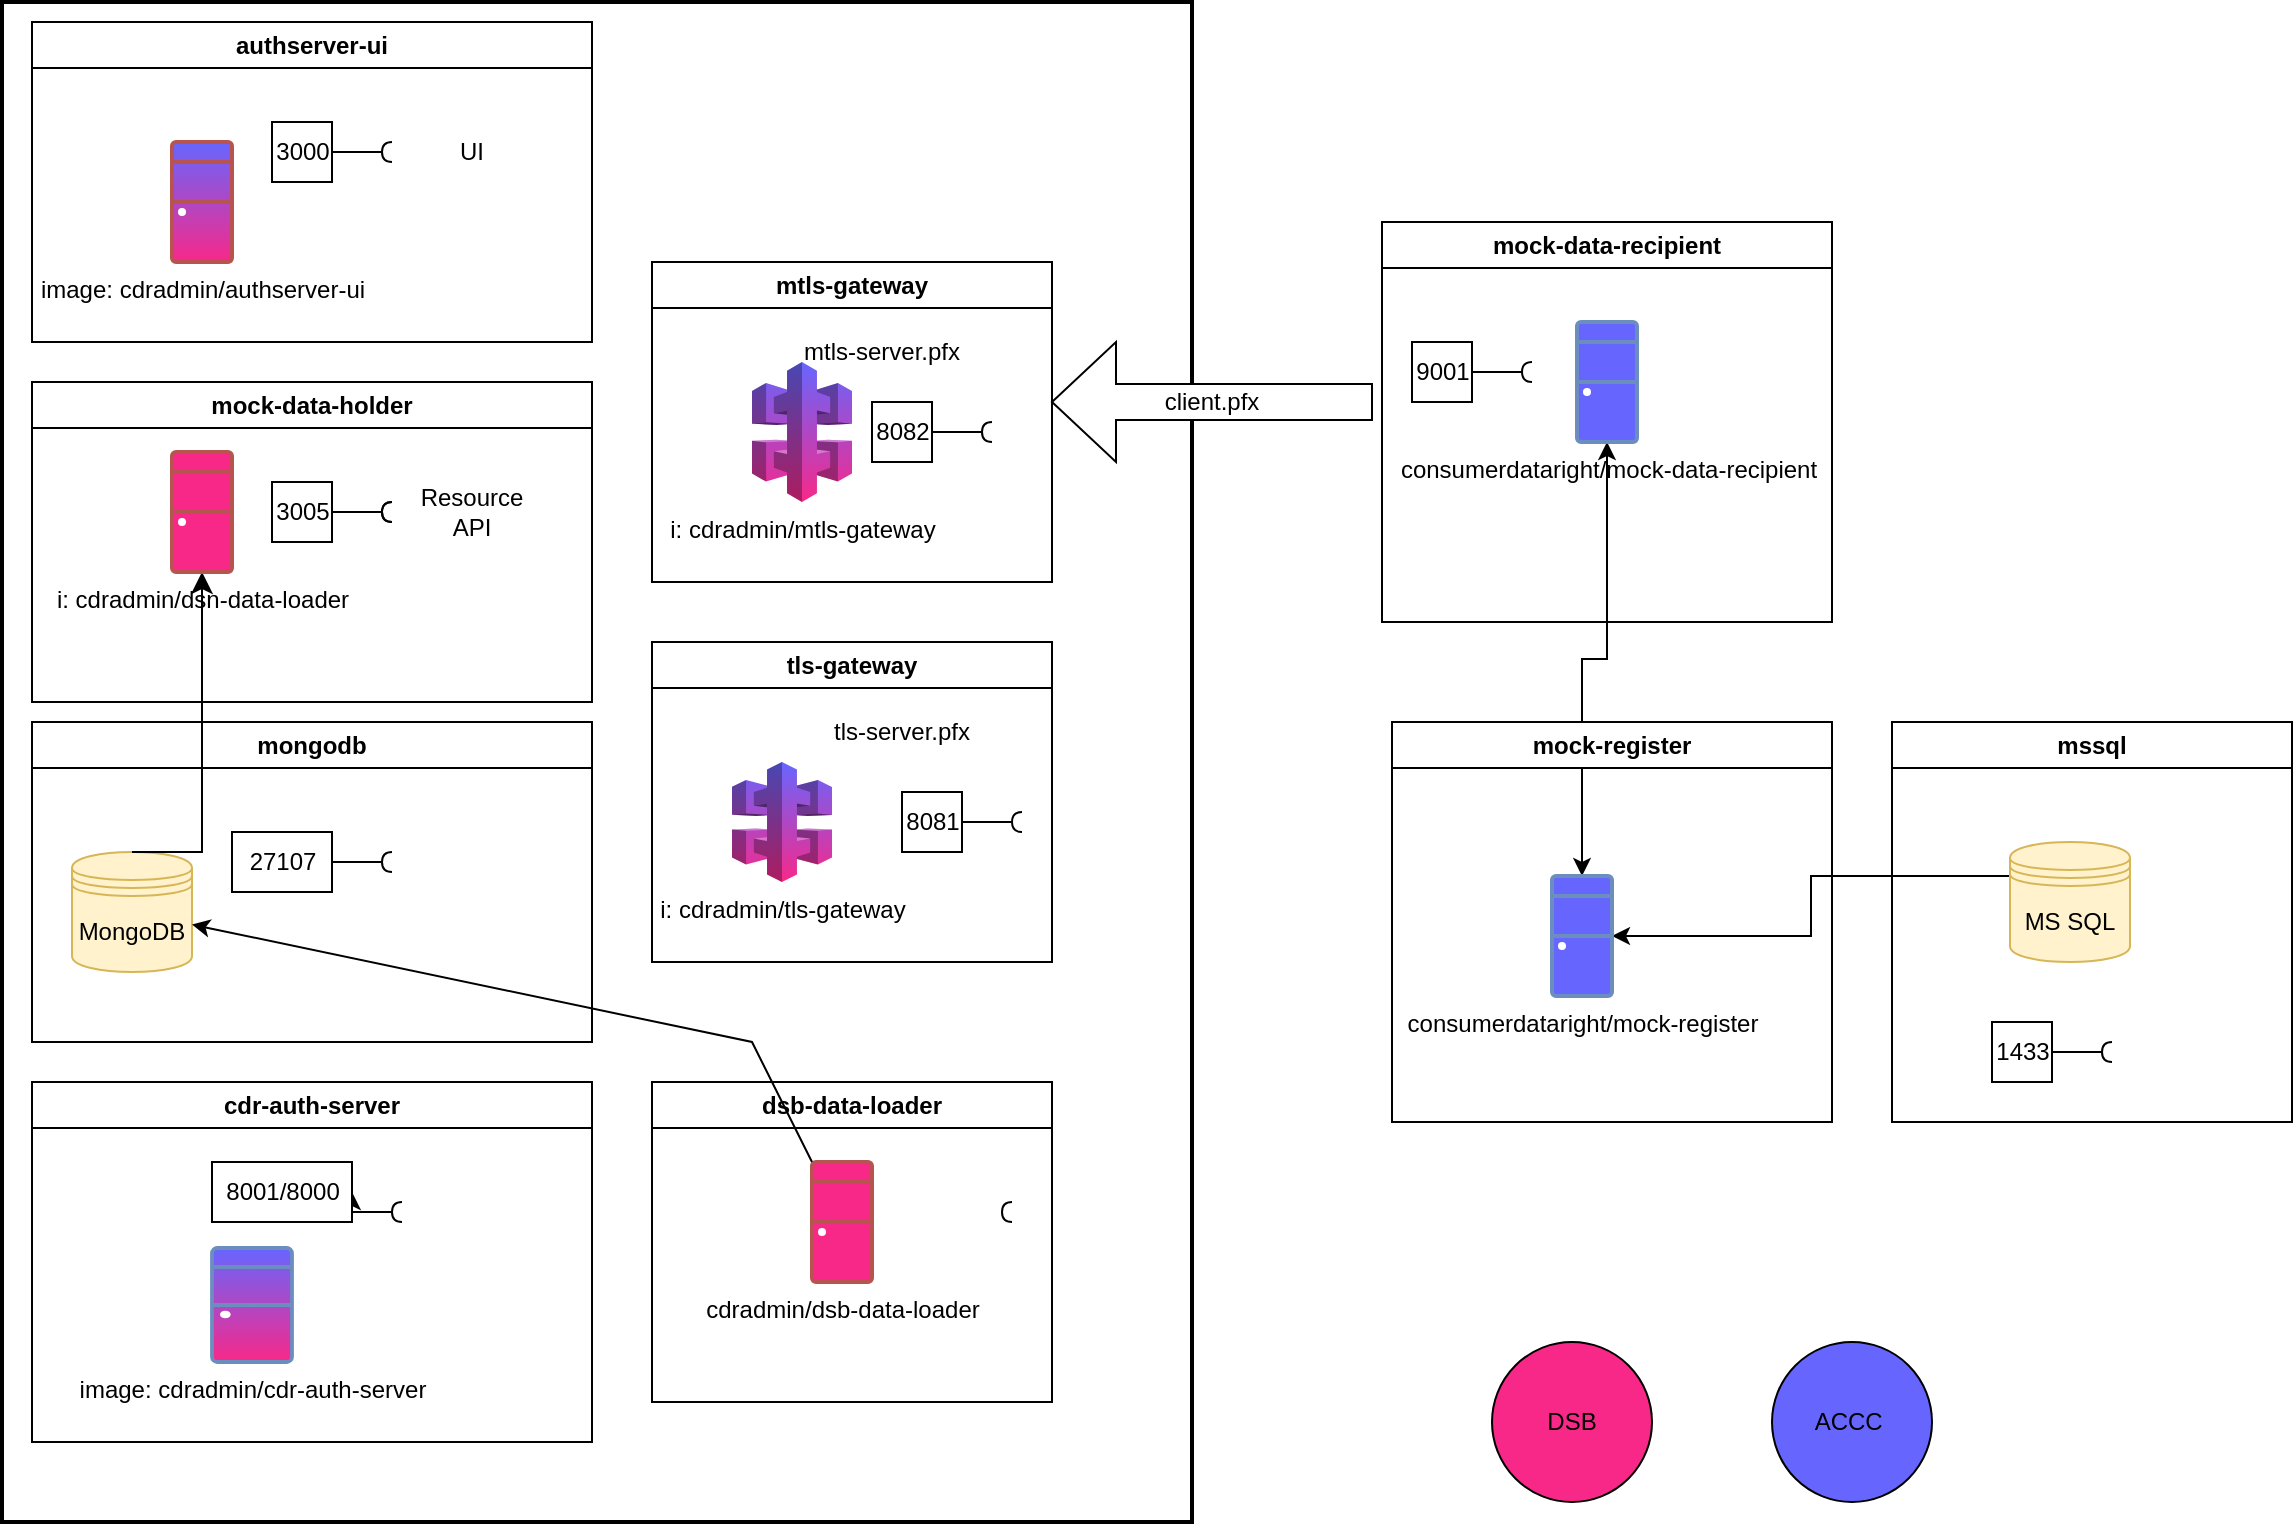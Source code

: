 <mxfile version="21.7.2" type="device">
  <diagram name="Page-1" id="uOLwE0F4HgcXd_hXc5N0">
    <mxGraphModel dx="2074" dy="1152" grid="1" gridSize="10" guides="1" tooltips="1" connect="1" arrows="1" fold="1" page="1" pageScale="1" pageWidth="1169" pageHeight="827" math="0" shadow="0">
      <root>
        <mxCell id="0" />
        <mxCell id="1" parent="0" />
        <mxCell id="9wxsjCB20GXsR78zxzB9-3" value="" style="rounded=0;whiteSpace=wrap;html=1;fillColor=none;strokeWidth=2;" vertex="1" parent="1">
          <mxGeometry x="15" y="10" width="595" height="760" as="geometry" />
        </mxCell>
        <mxCell id="PyYykPoJx6dfEjd_b9g2-2" value="cdr-auth-server" style="swimlane;whiteSpace=wrap;html=1;" parent="1" vertex="1">
          <mxGeometry x="30" y="550" width="280" height="180" as="geometry" />
        </mxCell>
        <mxCell id="9Ecw4-EGteXB8FxIN48v-2" value="image: cdradmin/cdr-auth-server" style="verticalAlign=top;verticalLabelPosition=bottom;labelPosition=center;align=center;html=1;outlineConnect=0;fillColor=#F82889;strokeColor=#6c8ebf;gradientDirection=north;strokeWidth=2;shape=mxgraph.networks.desktop_pc;gradientColor=#6666FF;" parent="PyYykPoJx6dfEjd_b9g2-2" vertex="1">
          <mxGeometry x="90" y="83" width="40" height="57" as="geometry" />
        </mxCell>
        <mxCell id="tYwpbNncCeOqDaBQJhlf-9" value="" style="edgeStyle=orthogonalEdgeStyle;rounded=0;orthogonalLoop=1;jettySize=auto;html=1;" parent="PyYykPoJx6dfEjd_b9g2-2" source="PyYykPoJx6dfEjd_b9g2-44" target="PyYykPoJx6dfEjd_b9g2-45" edge="1">
          <mxGeometry relative="1" as="geometry" />
        </mxCell>
        <mxCell id="PyYykPoJx6dfEjd_b9g2-44" value="" style="shape=requiredInterface;html=1;fontSize=11;align=center;fillColor=none;points=[];aspect=fixed;resizable=0;verticalAlign=bottom;labelPosition=center;verticalLabelPosition=top;flipH=1;" parent="PyYykPoJx6dfEjd_b9g2-2" vertex="1">
          <mxGeometry x="180" y="60" width="5" height="10" as="geometry" />
        </mxCell>
        <mxCell id="PyYykPoJx6dfEjd_b9g2-45" value="8001/8000" style="html=1;rounded=0;" parent="PyYykPoJx6dfEjd_b9g2-2" vertex="1">
          <mxGeometry x="90" y="40" width="70" height="30" as="geometry" />
        </mxCell>
        <mxCell id="9Ecw4-EGteXB8FxIN48v-73" value="" style="edgeStyle=orthogonalEdgeStyle;rounded=0;orthogonalLoop=1;jettySize=auto;html=1;entryX=0.25;entryY=0.283;entryDx=0;entryDy=0;entryPerimeter=0;startArrow=classic;startFill=1;" parent="1" source="9Ecw4-EGteXB8FxIN48v-4" target="9Ecw4-EGteXB8FxIN48v-11" edge="1">
          <mxGeometry relative="1" as="geometry" />
        </mxCell>
        <mxCell id="9Ecw4-EGteXB8FxIN48v-74" value="" style="edgeStyle=elbowEdgeStyle;elbow=vertical;endArrow=classic;html=1;curved=0;rounded=0;startArrow=classic;startFill=1;" parent="1" source="9Ecw4-EGteXB8FxIN48v-4" target="9Ecw4-EGteXB8FxIN48v-5" edge="1">
          <mxGeometry width="50" height="50" relative="1" as="geometry">
            <mxPoint x="844.5" y="314" as="sourcePoint" />
            <mxPoint x="880" y="180" as="targetPoint" />
          </mxGeometry>
        </mxCell>
        <mxCell id="PyYykPoJx6dfEjd_b9g2-1" value="mock-data-recipient" style="swimlane;whiteSpace=wrap;html=1;" parent="1" vertex="1">
          <mxGeometry x="705" y="120" width="225" height="200" as="geometry" />
        </mxCell>
        <mxCell id="9Ecw4-EGteXB8FxIN48v-5" value="consumerdataright/mock-data-recipient" style="verticalAlign=top;verticalLabelPosition=bottom;labelPosition=center;align=center;html=1;outlineConnect=0;fillColor=#6666FF;strokeColor=#6c8ebf;gradientDirection=north;strokeWidth=2;shape=mxgraph.networks.desktop_pc;" parent="PyYykPoJx6dfEjd_b9g2-1" vertex="1">
          <mxGeometry x="97.5" y="50" width="30" height="60" as="geometry" />
        </mxCell>
        <mxCell id="PyYykPoJx6dfEjd_b9g2-39" value="9001" style="html=1;rounded=0;" parent="PyYykPoJx6dfEjd_b9g2-1" vertex="1">
          <mxGeometry x="15" y="60" width="30" height="30" as="geometry" />
        </mxCell>
        <mxCell id="PyYykPoJx6dfEjd_b9g2-40" value="" style="endArrow=none;html=1;rounded=0;align=center;verticalAlign=top;endFill=0;labelBackgroundColor=none;endSize=2;" parent="PyYykPoJx6dfEjd_b9g2-1" source="PyYykPoJx6dfEjd_b9g2-39" target="PyYykPoJx6dfEjd_b9g2-41" edge="1">
          <mxGeometry relative="1" as="geometry" />
        </mxCell>
        <mxCell id="PyYykPoJx6dfEjd_b9g2-41" value="" style="shape=requiredInterface;html=1;fontSize=11;align=center;fillColor=none;points=[];aspect=fixed;resizable=0;verticalAlign=bottom;labelPosition=center;verticalLabelPosition=top;flipH=1;" parent="PyYykPoJx6dfEjd_b9g2-1" vertex="1">
          <mxGeometry x="70" y="70" width="5" height="10" as="geometry" />
        </mxCell>
        <mxCell id="PyYykPoJx6dfEjd_b9g2-4" value="mongodb" style="swimlane;whiteSpace=wrap;html=1;" parent="1" vertex="1">
          <mxGeometry x="30" y="370" width="280" height="160" as="geometry" />
        </mxCell>
        <mxCell id="9Ecw4-EGteXB8FxIN48v-10" value="MongoDB" style="shape=datastore;whiteSpace=wrap;html=1;fillColor=#fff2cc;strokeColor=#d6b656;" parent="PyYykPoJx6dfEjd_b9g2-4" vertex="1">
          <mxGeometry x="20" y="65" width="60" height="60" as="geometry" />
        </mxCell>
        <mxCell id="PyYykPoJx6dfEjd_b9g2-33" value="27107" style="html=1;rounded=0;" parent="PyYykPoJx6dfEjd_b9g2-4" vertex="1">
          <mxGeometry x="100" y="55" width="50" height="30" as="geometry" />
        </mxCell>
        <mxCell id="PyYykPoJx6dfEjd_b9g2-34" value="" style="endArrow=none;html=1;rounded=0;align=center;verticalAlign=top;endFill=0;labelBackgroundColor=none;endSize=2;" parent="PyYykPoJx6dfEjd_b9g2-4" source="PyYykPoJx6dfEjd_b9g2-33" target="PyYykPoJx6dfEjd_b9g2-35" edge="1">
          <mxGeometry relative="1" as="geometry" />
        </mxCell>
        <mxCell id="PyYykPoJx6dfEjd_b9g2-35" value="" style="shape=requiredInterface;html=1;fontSize=11;align=center;fillColor=none;points=[];aspect=fixed;resizable=0;verticalAlign=bottom;labelPosition=center;verticalLabelPosition=top;flipH=1;" parent="PyYykPoJx6dfEjd_b9g2-4" vertex="1">
          <mxGeometry x="175" y="65" width="5" height="10" as="geometry" />
        </mxCell>
        <mxCell id="PyYykPoJx6dfEjd_b9g2-5" value="mssql" style="swimlane;whiteSpace=wrap;html=1;" parent="1" vertex="1">
          <mxGeometry x="960" y="370" width="200" height="200" as="geometry" />
        </mxCell>
        <mxCell id="9Ecw4-EGteXB8FxIN48v-11" value="MS SQL" style="shape=datastore;whiteSpace=wrap;html=1;fillColor=#fff2cc;strokeColor=#d6b656;" parent="PyYykPoJx6dfEjd_b9g2-5" vertex="1">
          <mxGeometry x="59" y="60" width="60" height="60" as="geometry" />
        </mxCell>
        <mxCell id="PyYykPoJx6dfEjd_b9g2-36" value="1433" style="html=1;rounded=0;" parent="PyYykPoJx6dfEjd_b9g2-5" vertex="1">
          <mxGeometry x="50" y="150" width="30" height="30" as="geometry" />
        </mxCell>
        <mxCell id="PyYykPoJx6dfEjd_b9g2-37" value="" style="endArrow=none;html=1;rounded=0;align=center;verticalAlign=top;endFill=0;labelBackgroundColor=none;endSize=2;" parent="PyYykPoJx6dfEjd_b9g2-5" source="PyYykPoJx6dfEjd_b9g2-36" target="PyYykPoJx6dfEjd_b9g2-38" edge="1">
          <mxGeometry relative="1" as="geometry" />
        </mxCell>
        <mxCell id="PyYykPoJx6dfEjd_b9g2-38" value="" style="shape=requiredInterface;html=1;fontSize=11;align=center;fillColor=none;points=[];aspect=fixed;resizable=0;verticalAlign=bottom;labelPosition=center;verticalLabelPosition=top;flipH=1;" parent="PyYykPoJx6dfEjd_b9g2-5" vertex="1">
          <mxGeometry x="105" y="160" width="5" height="10" as="geometry" />
        </mxCell>
        <mxCell id="PyYykPoJx6dfEjd_b9g2-6" value="mock-register" style="swimlane;whiteSpace=wrap;html=1;" parent="1" vertex="1">
          <mxGeometry x="710" y="370" width="220" height="200" as="geometry" />
        </mxCell>
        <mxCell id="9Ecw4-EGteXB8FxIN48v-4" value="consumerdataright/mock-register" style="verticalAlign=top;verticalLabelPosition=bottom;labelPosition=center;align=center;html=1;outlineConnect=0;fillColor=#6666FF;strokeColor=#6c8ebf;gradientDirection=north;strokeWidth=2;shape=mxgraph.networks.desktop_pc;gradientColor=none;" parent="PyYykPoJx6dfEjd_b9g2-6" vertex="1">
          <mxGeometry x="80" y="77" width="30" height="60" as="geometry" />
        </mxCell>
        <mxCell id="PyYykPoJx6dfEjd_b9g2-10" value="mock-data-holder" style="swimlane;whiteSpace=wrap;html=1;" parent="1" vertex="1">
          <mxGeometry x="30" y="200" width="280" height="160" as="geometry" />
        </mxCell>
        <mxCell id="PyYykPoJx6dfEjd_b9g2-30" value="3005" style="html=1;rounded=0;" parent="PyYykPoJx6dfEjd_b9g2-10" vertex="1">
          <mxGeometry x="120" y="50" width="30" height="30" as="geometry" />
        </mxCell>
        <mxCell id="PyYykPoJx6dfEjd_b9g2-31" value="" style="endArrow=none;html=1;rounded=0;align=center;verticalAlign=top;endFill=0;labelBackgroundColor=none;endSize=2;" parent="PyYykPoJx6dfEjd_b9g2-10" source="PyYykPoJx6dfEjd_b9g2-30" target="PyYykPoJx6dfEjd_b9g2-32" edge="1">
          <mxGeometry relative="1" as="geometry" />
        </mxCell>
        <mxCell id="PyYykPoJx6dfEjd_b9g2-32" value="" style="shape=requiredInterface;html=1;fontSize=11;align=center;fillColor=none;points=[];aspect=fixed;resizable=0;verticalAlign=bottom;labelPosition=center;verticalLabelPosition=top;flipH=1;" parent="PyYykPoJx6dfEjd_b9g2-10" vertex="1">
          <mxGeometry x="175" y="60" width="5" height="10" as="geometry" />
        </mxCell>
        <mxCell id="PyYykPoJx6dfEjd_b9g2-12" value="mtls-gateway" style="swimlane;whiteSpace=wrap;html=1;" parent="1" vertex="1">
          <mxGeometry x="340" y="140" width="200" height="160" as="geometry" />
        </mxCell>
        <mxCell id="9Ecw4-EGteXB8FxIN48v-50" value="i: cdradmin/mtls-gateway" style="outlineConnect=0;dashed=0;verticalLabelPosition=bottom;verticalAlign=top;align=center;html=1;shape=mxgraph.aws3.api_gateway;fillColor=#6666FF;gradientColor=#F82889;" parent="PyYykPoJx6dfEjd_b9g2-12" vertex="1">
          <mxGeometry x="50" y="50" width="50" height="70" as="geometry" />
        </mxCell>
        <mxCell id="PyYykPoJx6dfEjd_b9g2-23" value="8082" style="html=1;rounded=0;" parent="PyYykPoJx6dfEjd_b9g2-12" vertex="1">
          <mxGeometry x="110" y="70" width="30" height="30" as="geometry" />
        </mxCell>
        <mxCell id="PyYykPoJx6dfEjd_b9g2-24" value="" style="endArrow=none;html=1;rounded=0;align=center;verticalAlign=top;endFill=0;labelBackgroundColor=none;endSize=2;" parent="PyYykPoJx6dfEjd_b9g2-12" source="PyYykPoJx6dfEjd_b9g2-23" target="PyYykPoJx6dfEjd_b9g2-25" edge="1">
          <mxGeometry relative="1" as="geometry" />
        </mxCell>
        <mxCell id="PyYykPoJx6dfEjd_b9g2-25" value="" style="shape=requiredInterface;html=1;fontSize=11;align=center;fillColor=none;points=[];aspect=fixed;resizable=0;verticalAlign=bottom;labelPosition=center;verticalLabelPosition=top;flipH=1;" parent="PyYykPoJx6dfEjd_b9g2-12" vertex="1">
          <mxGeometry x="165" y="80" width="5" height="10" as="geometry" />
        </mxCell>
        <mxCell id="PyYykPoJx6dfEjd_b9g2-55" value="mtls-server.pfx" style="text;strokeColor=none;align=center;fillColor=none;html=1;verticalAlign=middle;whiteSpace=wrap;rounded=0;" parent="PyYykPoJx6dfEjd_b9g2-12" vertex="1">
          <mxGeometry x="70" y="30" width="90" height="30" as="geometry" />
        </mxCell>
        <mxCell id="PyYykPoJx6dfEjd_b9g2-13" value="tls-gateway" style="swimlane;whiteSpace=wrap;html=1;" parent="1" vertex="1">
          <mxGeometry x="340" y="330" width="200" height="160" as="geometry" />
        </mxCell>
        <mxCell id="9Ecw4-EGteXB8FxIN48v-51" value="i: cdradmin/tls-gateway" style="outlineConnect=0;dashed=0;verticalLabelPosition=bottom;verticalAlign=top;align=center;html=1;shape=mxgraph.aws3.api_gateway;fillColor=#6666FF;gradientColor=#F82889;" parent="PyYykPoJx6dfEjd_b9g2-13" vertex="1">
          <mxGeometry x="40" y="60" width="50" height="60" as="geometry" />
        </mxCell>
        <mxCell id="PyYykPoJx6dfEjd_b9g2-27" value="8081" style="html=1;rounded=0;" parent="PyYykPoJx6dfEjd_b9g2-13" vertex="1">
          <mxGeometry x="125" y="75" width="30" height="30" as="geometry" />
        </mxCell>
        <mxCell id="PyYykPoJx6dfEjd_b9g2-28" value="" style="endArrow=none;html=1;rounded=0;align=center;verticalAlign=top;endFill=0;labelBackgroundColor=none;endSize=2;" parent="PyYykPoJx6dfEjd_b9g2-13" source="PyYykPoJx6dfEjd_b9g2-27" target="PyYykPoJx6dfEjd_b9g2-29" edge="1">
          <mxGeometry relative="1" as="geometry" />
        </mxCell>
        <mxCell id="PyYykPoJx6dfEjd_b9g2-29" value="" style="shape=requiredInterface;html=1;fontSize=11;align=center;fillColor=none;points=[];aspect=fixed;resizable=0;verticalAlign=bottom;labelPosition=center;verticalLabelPosition=top;flipH=1;" parent="PyYykPoJx6dfEjd_b9g2-13" vertex="1">
          <mxGeometry x="180" y="85" width="5" height="10" as="geometry" />
        </mxCell>
        <mxCell id="PyYykPoJx6dfEjd_b9g2-56" value="tls-server.pfx" style="text;strokeColor=none;align=center;fillColor=none;html=1;verticalAlign=middle;whiteSpace=wrap;rounded=0;" parent="PyYykPoJx6dfEjd_b9g2-13" vertex="1">
          <mxGeometry x="80" y="30" width="90" height="30" as="geometry" />
        </mxCell>
        <mxCell id="PyYykPoJx6dfEjd_b9g2-52" value="" style="edgeStyle=segmentEdgeStyle;endArrow=classic;html=1;curved=0;rounded=0;endSize=8;startSize=8;exitX=0.5;exitY=0;exitDx=0;exitDy=0;" parent="1" source="9Ecw4-EGteXB8FxIN48v-10" target="9Ecw4-EGteXB8FxIN48v-1" edge="1">
          <mxGeometry width="50" height="50" relative="1" as="geometry">
            <mxPoint x="70" y="480" as="sourcePoint" />
            <mxPoint x="120" y="430" as="targetPoint" />
          </mxGeometry>
        </mxCell>
        <mxCell id="tYwpbNncCeOqDaBQJhlf-1" value="authserver-ui" style="swimlane;whiteSpace=wrap;html=1;" parent="1" vertex="1">
          <mxGeometry x="30" y="20" width="280" height="160" as="geometry" />
        </mxCell>
        <mxCell id="tYwpbNncCeOqDaBQJhlf-2" value="image: cdradmin/authserver-ui" style="verticalAlign=top;verticalLabelPosition=bottom;labelPosition=center;align=center;html=1;outlineConnect=0;fillColor=#F82889;strokeColor=#b85450;gradientDirection=north;strokeWidth=2;shape=mxgraph.networks.desktop_pc;gradientColor=#6666FF;" parent="tYwpbNncCeOqDaBQJhlf-1" vertex="1">
          <mxGeometry x="70" y="60" width="30" height="60" as="geometry" />
        </mxCell>
        <mxCell id="tYwpbNncCeOqDaBQJhlf-3" value="3000" style="html=1;rounded=0;" parent="tYwpbNncCeOqDaBQJhlf-1" vertex="1">
          <mxGeometry x="120" y="50" width="30" height="30" as="geometry" />
        </mxCell>
        <mxCell id="tYwpbNncCeOqDaBQJhlf-4" value="" style="endArrow=none;html=1;rounded=0;align=center;verticalAlign=top;endFill=0;labelBackgroundColor=none;endSize=2;" parent="tYwpbNncCeOqDaBQJhlf-1" source="tYwpbNncCeOqDaBQJhlf-3" target="tYwpbNncCeOqDaBQJhlf-5" edge="1">
          <mxGeometry relative="1" as="geometry" />
        </mxCell>
        <mxCell id="tYwpbNncCeOqDaBQJhlf-5" value="" style="shape=requiredInterface;html=1;fontSize=11;align=center;fillColor=none;points=[];aspect=fixed;resizable=0;verticalAlign=bottom;labelPosition=center;verticalLabelPosition=top;flipH=1;" parent="tYwpbNncCeOqDaBQJhlf-1" vertex="1">
          <mxGeometry x="175" y="60" width="5" height="10" as="geometry" />
        </mxCell>
        <mxCell id="tYwpbNncCeOqDaBQJhlf-10" value="client.pfx" style="shape=singleArrow;direction=west;whiteSpace=wrap;html=1;" parent="1" vertex="1">
          <mxGeometry x="540" y="180" width="160" height="60" as="geometry" />
        </mxCell>
        <mxCell id="WP-_iuREx8wpNkzls26Q-1" value="DSB" style="ellipse;whiteSpace=wrap;html=1;fillColor=#F82889;" parent="1" vertex="1">
          <mxGeometry x="760" y="680" width="80" height="80" as="geometry" />
        </mxCell>
        <mxCell id="WP-_iuREx8wpNkzls26Q-2" value="ACCC&amp;nbsp;" style="ellipse;whiteSpace=wrap;html=1;fillColor=#6666FF;" parent="1" vertex="1">
          <mxGeometry x="900" y="680" width="80" height="80" as="geometry" />
        </mxCell>
        <mxCell id="9wxsjCB20GXsR78zxzB9-5" value="mock-data-holder" style="swimlane;whiteSpace=wrap;html=1;" vertex="1" parent="1">
          <mxGeometry x="30" y="200" width="280" height="160" as="geometry" />
        </mxCell>
        <mxCell id="9wxsjCB20GXsR78zxzB9-7" value="3005" style="html=1;rounded=0;" vertex="1" parent="9wxsjCB20GXsR78zxzB9-5">
          <mxGeometry x="120" y="50" width="30" height="30" as="geometry" />
        </mxCell>
        <mxCell id="9wxsjCB20GXsR78zxzB9-8" value="" style="endArrow=none;html=1;rounded=0;align=center;verticalAlign=top;endFill=0;labelBackgroundColor=none;endSize=2;" edge="1" parent="9wxsjCB20GXsR78zxzB9-5" source="9wxsjCB20GXsR78zxzB9-7" target="9wxsjCB20GXsR78zxzB9-9">
          <mxGeometry relative="1" as="geometry" />
        </mxCell>
        <mxCell id="9wxsjCB20GXsR78zxzB9-9" value="" style="shape=requiredInterface;html=1;fontSize=11;align=center;fillColor=none;points=[];aspect=fixed;resizable=0;verticalAlign=bottom;labelPosition=center;verticalLabelPosition=top;flipH=1;" vertex="1" parent="9wxsjCB20GXsR78zxzB9-5">
          <mxGeometry x="175" y="60" width="5" height="10" as="geometry" />
        </mxCell>
        <mxCell id="9wxsjCB20GXsR78zxzB9-10" value="Resource API" style="text;strokeColor=none;align=center;fillColor=none;html=1;verticalAlign=middle;whiteSpace=wrap;rounded=0;" vertex="1" parent="9wxsjCB20GXsR78zxzB9-5">
          <mxGeometry x="190" y="50" width="60" height="30" as="geometry" />
        </mxCell>
        <mxCell id="9Ecw4-EGteXB8FxIN48v-1" value="i: cdradmin/dsn-data-loader" style="verticalAlign=top;verticalLabelPosition=bottom;labelPosition=center;align=center;html=1;outlineConnect=0;fillColor=#F82889;strokeColor=#b85450;gradientDirection=north;strokeWidth=2;shape=mxgraph.networks.desktop_pc;" parent="9wxsjCB20GXsR78zxzB9-5" vertex="1">
          <mxGeometry x="70" y="35" width="30" height="60" as="geometry" />
        </mxCell>
        <mxCell id="9wxsjCB20GXsR78zxzB9-11" value="dsb-data-loader" style="swimlane;whiteSpace=wrap;html=1;" vertex="1" parent="1">
          <mxGeometry x="340" y="550" width="200" height="160" as="geometry" />
        </mxCell>
        <mxCell id="9wxsjCB20GXsR78zxzB9-12" value="cdradmin/dsb-data-loader" style="verticalAlign=top;verticalLabelPosition=bottom;labelPosition=center;align=center;html=1;outlineConnect=0;fillColor=#F82889;strokeColor=#b85450;gradientDirection=north;strokeWidth=2;shape=mxgraph.networks.desktop_pc;" vertex="1" parent="9wxsjCB20GXsR78zxzB9-11">
          <mxGeometry x="80" y="40" width="30" height="60" as="geometry" />
        </mxCell>
        <mxCell id="9wxsjCB20GXsR78zxzB9-15" value="" style="shape=requiredInterface;html=1;fontSize=11;align=center;fillColor=none;points=[];aspect=fixed;resizable=0;verticalAlign=bottom;labelPosition=center;verticalLabelPosition=top;flipH=1;" vertex="1" parent="9wxsjCB20GXsR78zxzB9-11">
          <mxGeometry x="175" y="60" width="5" height="10" as="geometry" />
        </mxCell>
        <mxCell id="9wxsjCB20GXsR78zxzB9-17" value="" style="endArrow=classic;html=1;rounded=0;" edge="1" parent="1" source="9wxsjCB20GXsR78zxzB9-12" target="9Ecw4-EGteXB8FxIN48v-10">
          <mxGeometry width="50" height="50" relative="1" as="geometry">
            <mxPoint x="320" y="570" as="sourcePoint" />
            <mxPoint x="370" y="520" as="targetPoint" />
            <Array as="points">
              <mxPoint x="390" y="530" />
            </Array>
          </mxGeometry>
        </mxCell>
        <mxCell id="9wxsjCB20GXsR78zxzB9-20" value="UI" style="text;strokeColor=none;align=center;fillColor=none;html=1;verticalAlign=middle;whiteSpace=wrap;rounded=0;" vertex="1" parent="1">
          <mxGeometry x="220" y="70" width="60" height="30" as="geometry" />
        </mxCell>
      </root>
    </mxGraphModel>
  </diagram>
</mxfile>
